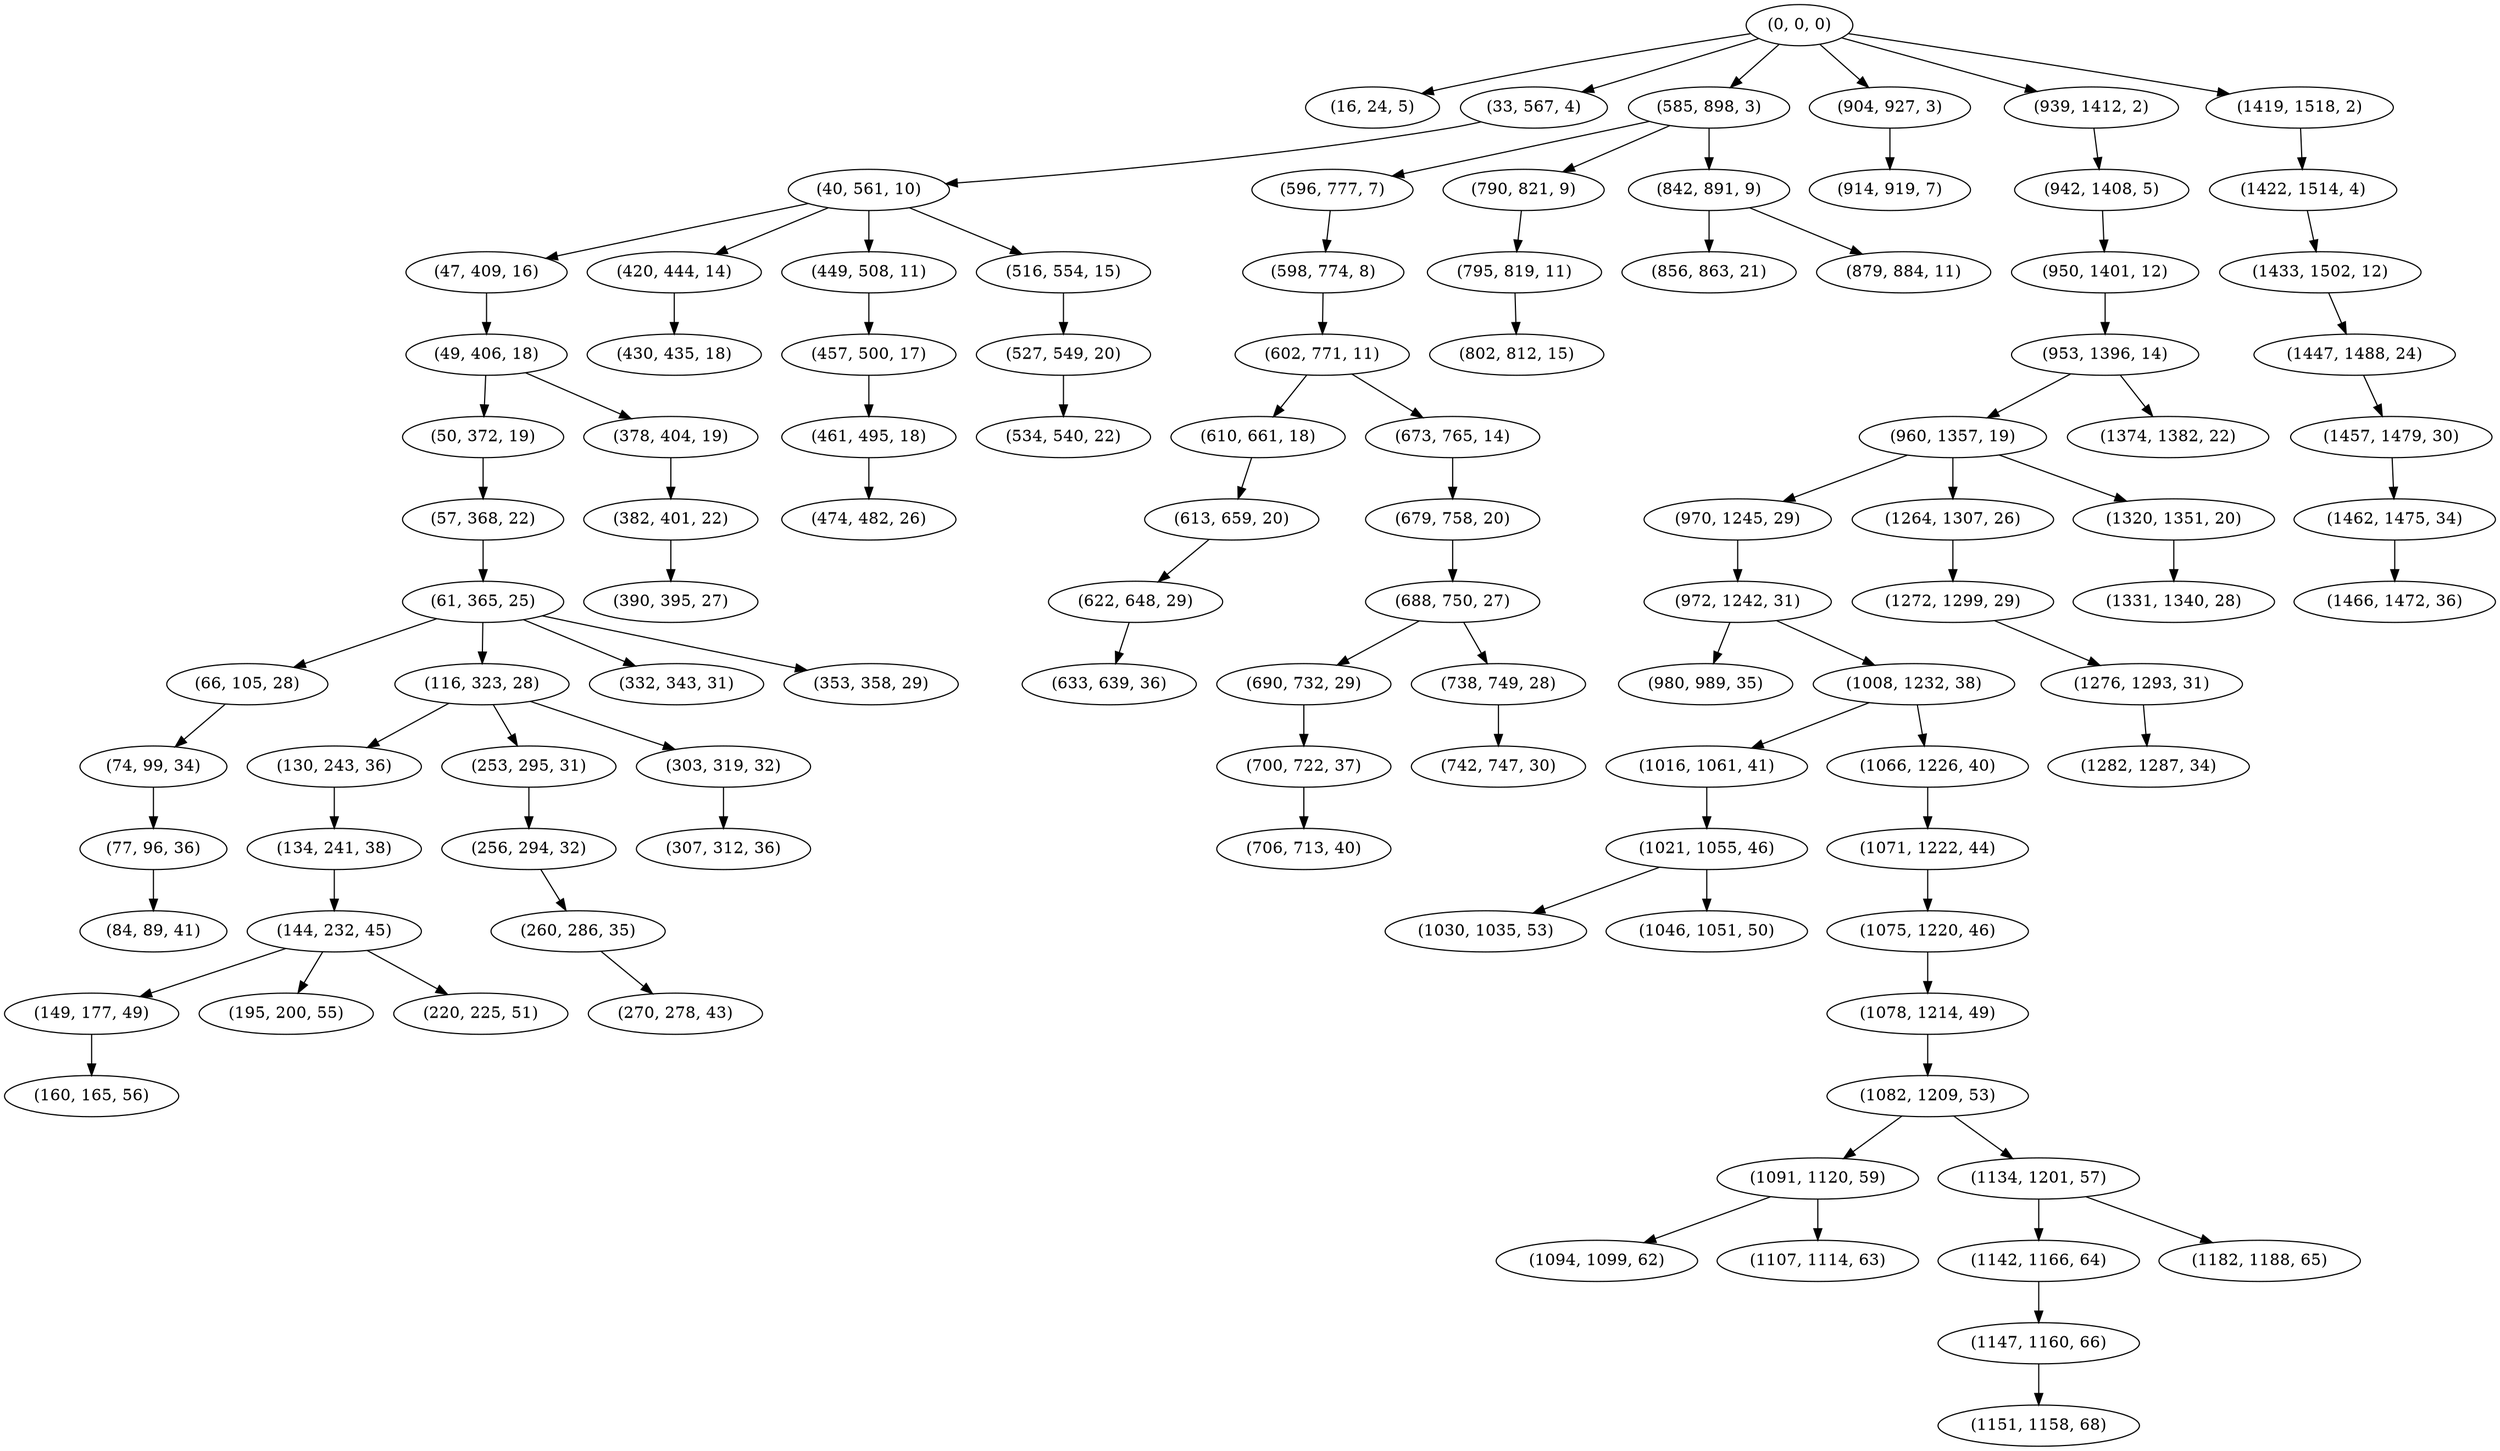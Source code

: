 digraph tree {
    "(0, 0, 0)";
    "(16, 24, 5)";
    "(33, 567, 4)";
    "(40, 561, 10)";
    "(47, 409, 16)";
    "(49, 406, 18)";
    "(50, 372, 19)";
    "(57, 368, 22)";
    "(61, 365, 25)";
    "(66, 105, 28)";
    "(74, 99, 34)";
    "(77, 96, 36)";
    "(84, 89, 41)";
    "(116, 323, 28)";
    "(130, 243, 36)";
    "(134, 241, 38)";
    "(144, 232, 45)";
    "(149, 177, 49)";
    "(160, 165, 56)";
    "(195, 200, 55)";
    "(220, 225, 51)";
    "(253, 295, 31)";
    "(256, 294, 32)";
    "(260, 286, 35)";
    "(270, 278, 43)";
    "(303, 319, 32)";
    "(307, 312, 36)";
    "(332, 343, 31)";
    "(353, 358, 29)";
    "(378, 404, 19)";
    "(382, 401, 22)";
    "(390, 395, 27)";
    "(420, 444, 14)";
    "(430, 435, 18)";
    "(449, 508, 11)";
    "(457, 500, 17)";
    "(461, 495, 18)";
    "(474, 482, 26)";
    "(516, 554, 15)";
    "(527, 549, 20)";
    "(534, 540, 22)";
    "(585, 898, 3)";
    "(596, 777, 7)";
    "(598, 774, 8)";
    "(602, 771, 11)";
    "(610, 661, 18)";
    "(613, 659, 20)";
    "(622, 648, 29)";
    "(633, 639, 36)";
    "(673, 765, 14)";
    "(679, 758, 20)";
    "(688, 750, 27)";
    "(690, 732, 29)";
    "(700, 722, 37)";
    "(706, 713, 40)";
    "(738, 749, 28)";
    "(742, 747, 30)";
    "(790, 821, 9)";
    "(795, 819, 11)";
    "(802, 812, 15)";
    "(842, 891, 9)";
    "(856, 863, 21)";
    "(879, 884, 11)";
    "(904, 927, 3)";
    "(914, 919, 7)";
    "(939, 1412, 2)";
    "(942, 1408, 5)";
    "(950, 1401, 12)";
    "(953, 1396, 14)";
    "(960, 1357, 19)";
    "(970, 1245, 29)";
    "(972, 1242, 31)";
    "(980, 989, 35)";
    "(1008, 1232, 38)";
    "(1016, 1061, 41)";
    "(1021, 1055, 46)";
    "(1030, 1035, 53)";
    "(1046, 1051, 50)";
    "(1066, 1226, 40)";
    "(1071, 1222, 44)";
    "(1075, 1220, 46)";
    "(1078, 1214, 49)";
    "(1082, 1209, 53)";
    "(1091, 1120, 59)";
    "(1094, 1099, 62)";
    "(1107, 1114, 63)";
    "(1134, 1201, 57)";
    "(1142, 1166, 64)";
    "(1147, 1160, 66)";
    "(1151, 1158, 68)";
    "(1182, 1188, 65)";
    "(1264, 1307, 26)";
    "(1272, 1299, 29)";
    "(1276, 1293, 31)";
    "(1282, 1287, 34)";
    "(1320, 1351, 20)";
    "(1331, 1340, 28)";
    "(1374, 1382, 22)";
    "(1419, 1518, 2)";
    "(1422, 1514, 4)";
    "(1433, 1502, 12)";
    "(1447, 1488, 24)";
    "(1457, 1479, 30)";
    "(1462, 1475, 34)";
    "(1466, 1472, 36)";
    "(0, 0, 0)" -> "(16, 24, 5)";
    "(0, 0, 0)" -> "(33, 567, 4)";
    "(0, 0, 0)" -> "(585, 898, 3)";
    "(0, 0, 0)" -> "(904, 927, 3)";
    "(0, 0, 0)" -> "(939, 1412, 2)";
    "(0, 0, 0)" -> "(1419, 1518, 2)";
    "(33, 567, 4)" -> "(40, 561, 10)";
    "(40, 561, 10)" -> "(47, 409, 16)";
    "(40, 561, 10)" -> "(420, 444, 14)";
    "(40, 561, 10)" -> "(449, 508, 11)";
    "(40, 561, 10)" -> "(516, 554, 15)";
    "(47, 409, 16)" -> "(49, 406, 18)";
    "(49, 406, 18)" -> "(50, 372, 19)";
    "(49, 406, 18)" -> "(378, 404, 19)";
    "(50, 372, 19)" -> "(57, 368, 22)";
    "(57, 368, 22)" -> "(61, 365, 25)";
    "(61, 365, 25)" -> "(66, 105, 28)";
    "(61, 365, 25)" -> "(116, 323, 28)";
    "(61, 365, 25)" -> "(332, 343, 31)";
    "(61, 365, 25)" -> "(353, 358, 29)";
    "(66, 105, 28)" -> "(74, 99, 34)";
    "(74, 99, 34)" -> "(77, 96, 36)";
    "(77, 96, 36)" -> "(84, 89, 41)";
    "(116, 323, 28)" -> "(130, 243, 36)";
    "(116, 323, 28)" -> "(253, 295, 31)";
    "(116, 323, 28)" -> "(303, 319, 32)";
    "(130, 243, 36)" -> "(134, 241, 38)";
    "(134, 241, 38)" -> "(144, 232, 45)";
    "(144, 232, 45)" -> "(149, 177, 49)";
    "(144, 232, 45)" -> "(195, 200, 55)";
    "(144, 232, 45)" -> "(220, 225, 51)";
    "(149, 177, 49)" -> "(160, 165, 56)";
    "(253, 295, 31)" -> "(256, 294, 32)";
    "(256, 294, 32)" -> "(260, 286, 35)";
    "(260, 286, 35)" -> "(270, 278, 43)";
    "(303, 319, 32)" -> "(307, 312, 36)";
    "(378, 404, 19)" -> "(382, 401, 22)";
    "(382, 401, 22)" -> "(390, 395, 27)";
    "(420, 444, 14)" -> "(430, 435, 18)";
    "(449, 508, 11)" -> "(457, 500, 17)";
    "(457, 500, 17)" -> "(461, 495, 18)";
    "(461, 495, 18)" -> "(474, 482, 26)";
    "(516, 554, 15)" -> "(527, 549, 20)";
    "(527, 549, 20)" -> "(534, 540, 22)";
    "(585, 898, 3)" -> "(596, 777, 7)";
    "(585, 898, 3)" -> "(790, 821, 9)";
    "(585, 898, 3)" -> "(842, 891, 9)";
    "(596, 777, 7)" -> "(598, 774, 8)";
    "(598, 774, 8)" -> "(602, 771, 11)";
    "(602, 771, 11)" -> "(610, 661, 18)";
    "(602, 771, 11)" -> "(673, 765, 14)";
    "(610, 661, 18)" -> "(613, 659, 20)";
    "(613, 659, 20)" -> "(622, 648, 29)";
    "(622, 648, 29)" -> "(633, 639, 36)";
    "(673, 765, 14)" -> "(679, 758, 20)";
    "(679, 758, 20)" -> "(688, 750, 27)";
    "(688, 750, 27)" -> "(690, 732, 29)";
    "(688, 750, 27)" -> "(738, 749, 28)";
    "(690, 732, 29)" -> "(700, 722, 37)";
    "(700, 722, 37)" -> "(706, 713, 40)";
    "(738, 749, 28)" -> "(742, 747, 30)";
    "(790, 821, 9)" -> "(795, 819, 11)";
    "(795, 819, 11)" -> "(802, 812, 15)";
    "(842, 891, 9)" -> "(856, 863, 21)";
    "(842, 891, 9)" -> "(879, 884, 11)";
    "(904, 927, 3)" -> "(914, 919, 7)";
    "(939, 1412, 2)" -> "(942, 1408, 5)";
    "(942, 1408, 5)" -> "(950, 1401, 12)";
    "(950, 1401, 12)" -> "(953, 1396, 14)";
    "(953, 1396, 14)" -> "(960, 1357, 19)";
    "(953, 1396, 14)" -> "(1374, 1382, 22)";
    "(960, 1357, 19)" -> "(970, 1245, 29)";
    "(960, 1357, 19)" -> "(1264, 1307, 26)";
    "(960, 1357, 19)" -> "(1320, 1351, 20)";
    "(970, 1245, 29)" -> "(972, 1242, 31)";
    "(972, 1242, 31)" -> "(980, 989, 35)";
    "(972, 1242, 31)" -> "(1008, 1232, 38)";
    "(1008, 1232, 38)" -> "(1016, 1061, 41)";
    "(1008, 1232, 38)" -> "(1066, 1226, 40)";
    "(1016, 1061, 41)" -> "(1021, 1055, 46)";
    "(1021, 1055, 46)" -> "(1030, 1035, 53)";
    "(1021, 1055, 46)" -> "(1046, 1051, 50)";
    "(1066, 1226, 40)" -> "(1071, 1222, 44)";
    "(1071, 1222, 44)" -> "(1075, 1220, 46)";
    "(1075, 1220, 46)" -> "(1078, 1214, 49)";
    "(1078, 1214, 49)" -> "(1082, 1209, 53)";
    "(1082, 1209, 53)" -> "(1091, 1120, 59)";
    "(1082, 1209, 53)" -> "(1134, 1201, 57)";
    "(1091, 1120, 59)" -> "(1094, 1099, 62)";
    "(1091, 1120, 59)" -> "(1107, 1114, 63)";
    "(1134, 1201, 57)" -> "(1142, 1166, 64)";
    "(1134, 1201, 57)" -> "(1182, 1188, 65)";
    "(1142, 1166, 64)" -> "(1147, 1160, 66)";
    "(1147, 1160, 66)" -> "(1151, 1158, 68)";
    "(1264, 1307, 26)" -> "(1272, 1299, 29)";
    "(1272, 1299, 29)" -> "(1276, 1293, 31)";
    "(1276, 1293, 31)" -> "(1282, 1287, 34)";
    "(1320, 1351, 20)" -> "(1331, 1340, 28)";
    "(1419, 1518, 2)" -> "(1422, 1514, 4)";
    "(1422, 1514, 4)" -> "(1433, 1502, 12)";
    "(1433, 1502, 12)" -> "(1447, 1488, 24)";
    "(1447, 1488, 24)" -> "(1457, 1479, 30)";
    "(1457, 1479, 30)" -> "(1462, 1475, 34)";
    "(1462, 1475, 34)" -> "(1466, 1472, 36)";
}
